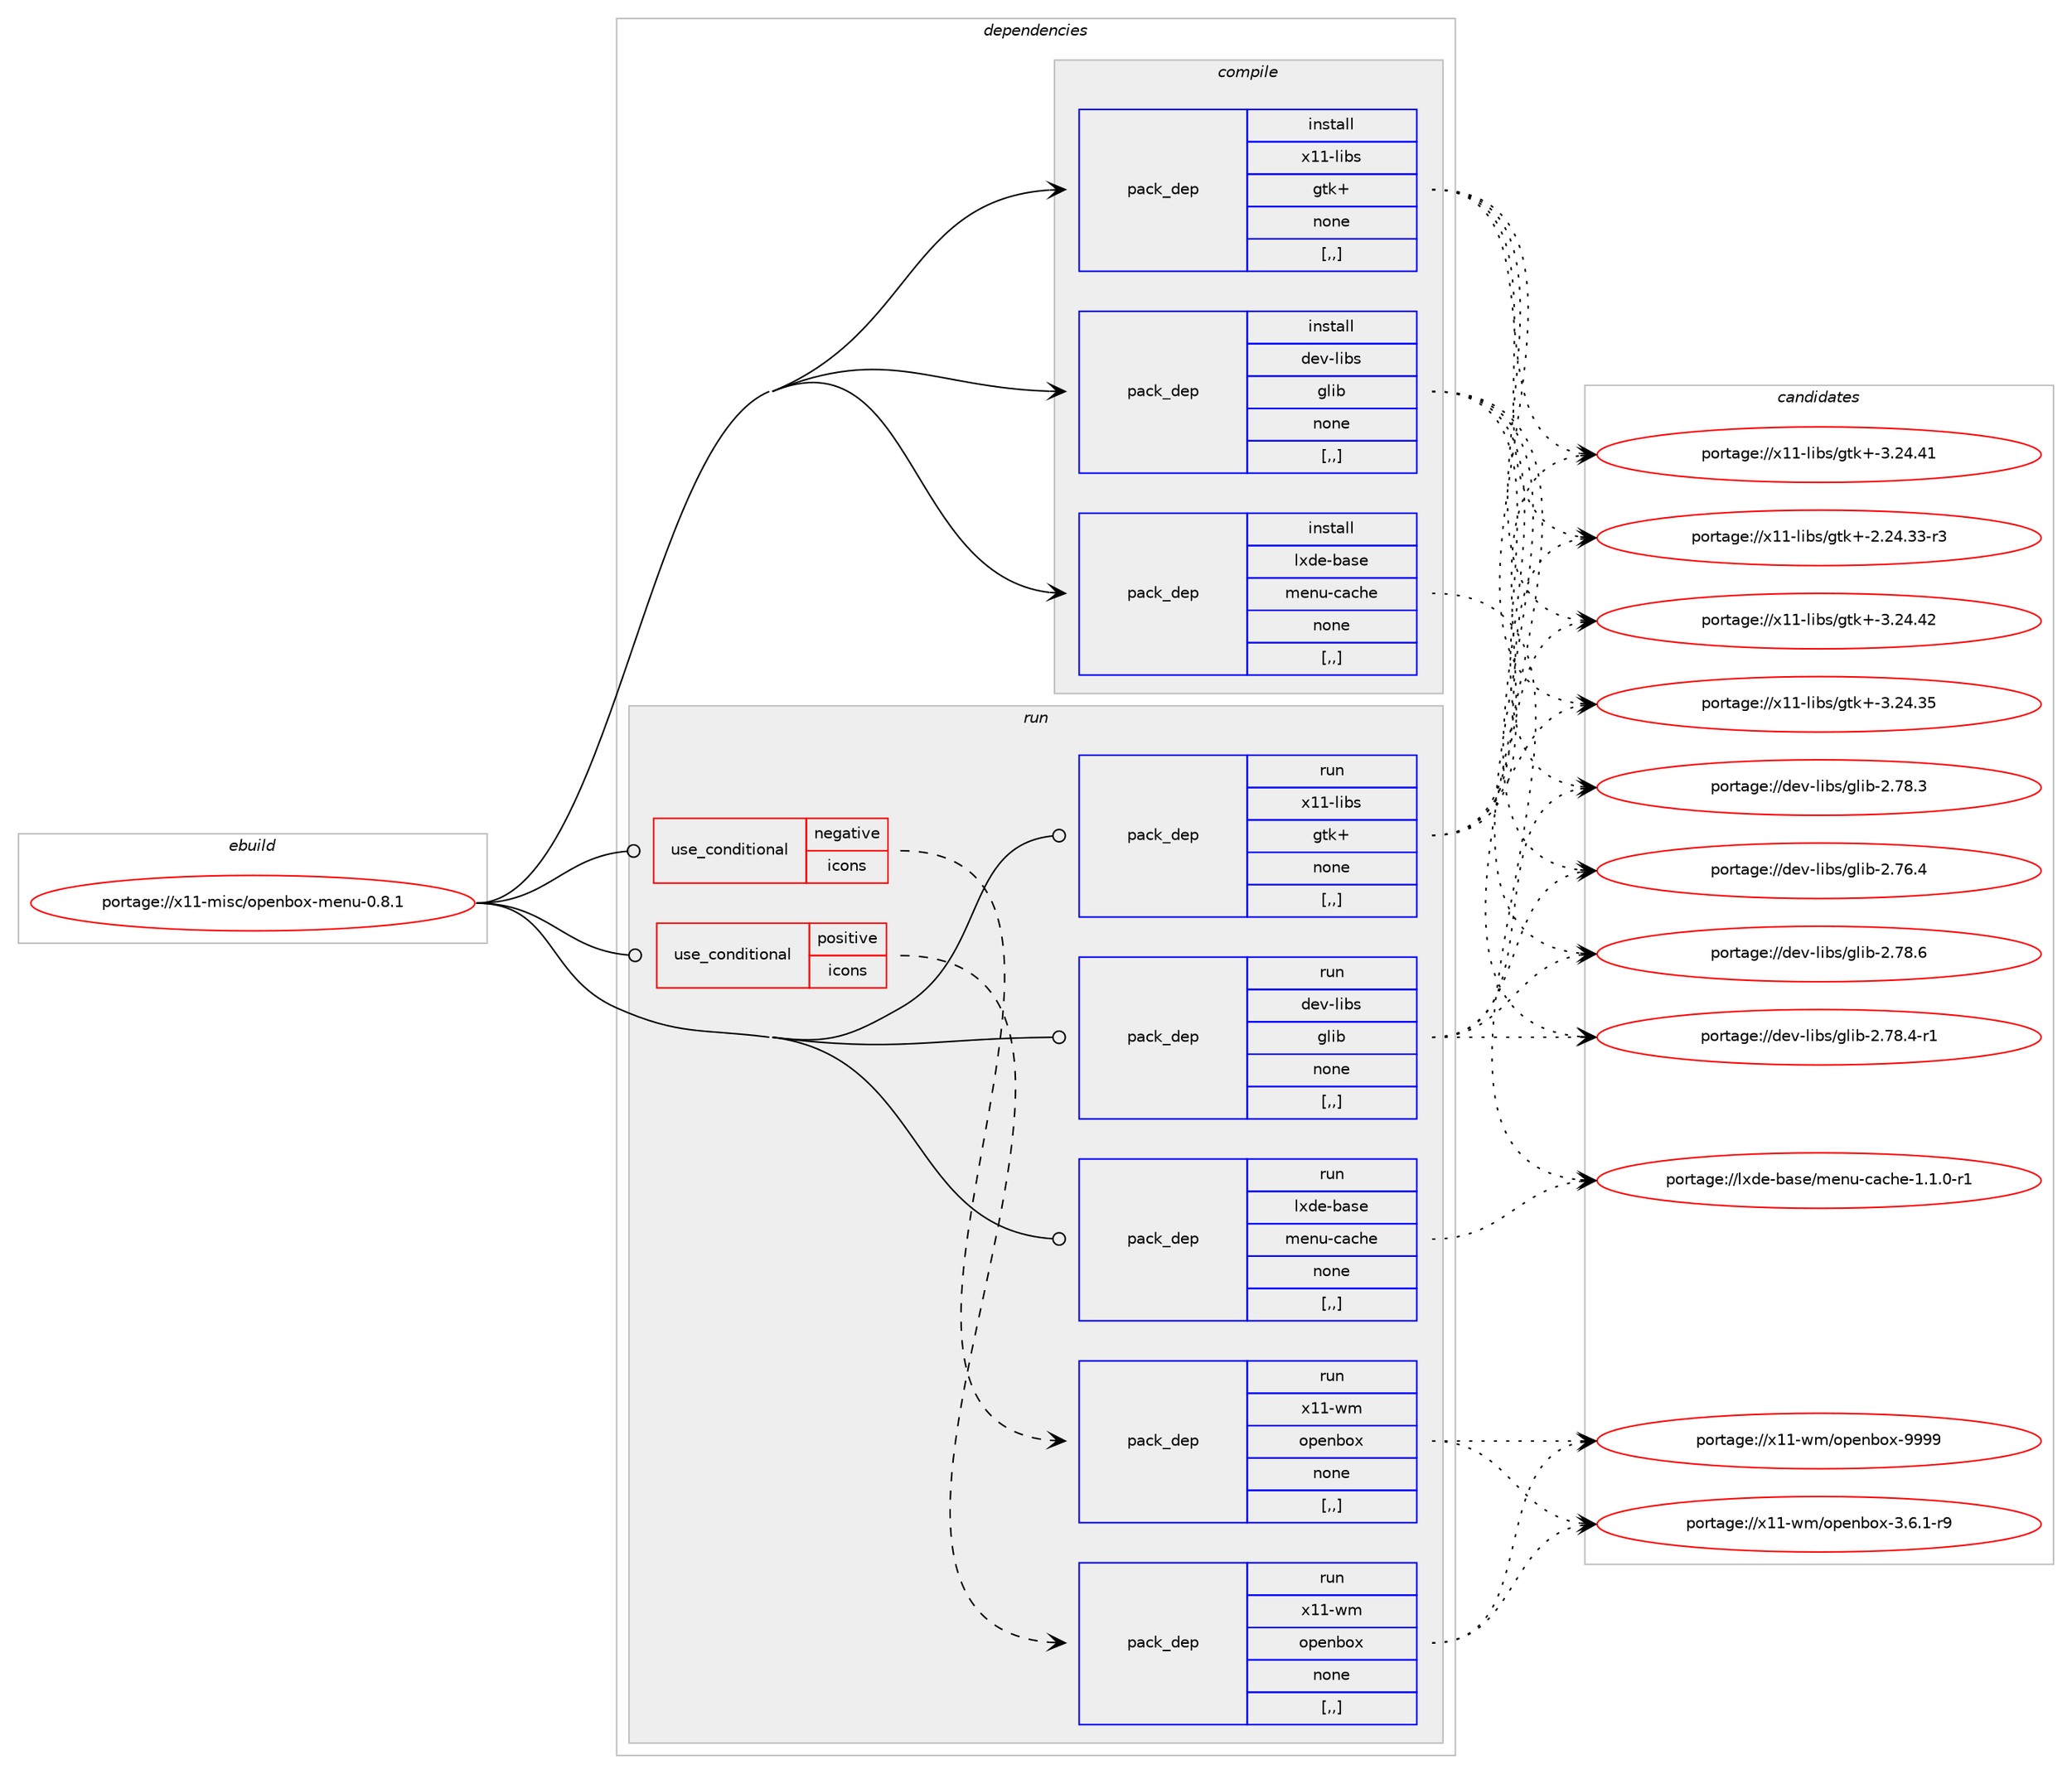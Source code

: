 digraph prolog {

# *************
# Graph options
# *************

newrank=true;
concentrate=true;
compound=true;
graph [rankdir=LR,fontname=Helvetica,fontsize=10,ranksep=1.5];#, ranksep=2.5, nodesep=0.2];
edge  [arrowhead=vee];
node  [fontname=Helvetica,fontsize=10];

# **********
# The ebuild
# **********

subgraph cluster_leftcol {
color=gray;
label=<<i>ebuild</i>>;
id [label="portage://x11-misc/openbox-menu-0.8.1", color=red, width=4, href="../x11-misc/openbox-menu-0.8.1.svg"];
}

# ****************
# The dependencies
# ****************

subgraph cluster_midcol {
color=gray;
label=<<i>dependencies</i>>;
subgraph cluster_compile {
fillcolor="#eeeeee";
style=filled;
label=<<i>compile</i>>;
subgraph pack335729 {
dependency461476 [label=<<TABLE BORDER="0" CELLBORDER="1" CELLSPACING="0" CELLPADDING="4" WIDTH="220"><TR><TD ROWSPAN="6" CELLPADDING="30">pack_dep</TD></TR><TR><TD WIDTH="110">install</TD></TR><TR><TD>dev-libs</TD></TR><TR><TD>glib</TD></TR><TR><TD>none</TD></TR><TR><TD>[,,]</TD></TR></TABLE>>, shape=none, color=blue];
}
id:e -> dependency461476:w [weight=20,style="solid",arrowhead="vee"];
subgraph pack335730 {
dependency461477 [label=<<TABLE BORDER="0" CELLBORDER="1" CELLSPACING="0" CELLPADDING="4" WIDTH="220"><TR><TD ROWSPAN="6" CELLPADDING="30">pack_dep</TD></TR><TR><TD WIDTH="110">install</TD></TR><TR><TD>lxde-base</TD></TR><TR><TD>menu-cache</TD></TR><TR><TD>none</TD></TR><TR><TD>[,,]</TD></TR></TABLE>>, shape=none, color=blue];
}
id:e -> dependency461477:w [weight=20,style="solid",arrowhead="vee"];
subgraph pack335731 {
dependency461478 [label=<<TABLE BORDER="0" CELLBORDER="1" CELLSPACING="0" CELLPADDING="4" WIDTH="220"><TR><TD ROWSPAN="6" CELLPADDING="30">pack_dep</TD></TR><TR><TD WIDTH="110">install</TD></TR><TR><TD>x11-libs</TD></TR><TR><TD>gtk+</TD></TR><TR><TD>none</TD></TR><TR><TD>[,,]</TD></TR></TABLE>>, shape=none, color=blue];
}
id:e -> dependency461478:w [weight=20,style="solid",arrowhead="vee"];
}
subgraph cluster_compileandrun {
fillcolor="#eeeeee";
style=filled;
label=<<i>compile and run</i>>;
}
subgraph cluster_run {
fillcolor="#eeeeee";
style=filled;
label=<<i>run</i>>;
subgraph cond122354 {
dependency461479 [label=<<TABLE BORDER="0" CELLBORDER="1" CELLSPACING="0" CELLPADDING="4"><TR><TD ROWSPAN="3" CELLPADDING="10">use_conditional</TD></TR><TR><TD>negative</TD></TR><TR><TD>icons</TD></TR></TABLE>>, shape=none, color=red];
subgraph pack335732 {
dependency461480 [label=<<TABLE BORDER="0" CELLBORDER="1" CELLSPACING="0" CELLPADDING="4" WIDTH="220"><TR><TD ROWSPAN="6" CELLPADDING="30">pack_dep</TD></TR><TR><TD WIDTH="110">run</TD></TR><TR><TD>x11-wm</TD></TR><TR><TD>openbox</TD></TR><TR><TD>none</TD></TR><TR><TD>[,,]</TD></TR></TABLE>>, shape=none, color=blue];
}
dependency461479:e -> dependency461480:w [weight=20,style="dashed",arrowhead="vee"];
}
id:e -> dependency461479:w [weight=20,style="solid",arrowhead="odot"];
subgraph cond122355 {
dependency461481 [label=<<TABLE BORDER="0" CELLBORDER="1" CELLSPACING="0" CELLPADDING="4"><TR><TD ROWSPAN="3" CELLPADDING="10">use_conditional</TD></TR><TR><TD>positive</TD></TR><TR><TD>icons</TD></TR></TABLE>>, shape=none, color=red];
subgraph pack335733 {
dependency461482 [label=<<TABLE BORDER="0" CELLBORDER="1" CELLSPACING="0" CELLPADDING="4" WIDTH="220"><TR><TD ROWSPAN="6" CELLPADDING="30">pack_dep</TD></TR><TR><TD WIDTH="110">run</TD></TR><TR><TD>x11-wm</TD></TR><TR><TD>openbox</TD></TR><TR><TD>none</TD></TR><TR><TD>[,,]</TD></TR></TABLE>>, shape=none, color=blue];
}
dependency461481:e -> dependency461482:w [weight=20,style="dashed",arrowhead="vee"];
}
id:e -> dependency461481:w [weight=20,style="solid",arrowhead="odot"];
subgraph pack335734 {
dependency461483 [label=<<TABLE BORDER="0" CELLBORDER="1" CELLSPACING="0" CELLPADDING="4" WIDTH="220"><TR><TD ROWSPAN="6" CELLPADDING="30">pack_dep</TD></TR><TR><TD WIDTH="110">run</TD></TR><TR><TD>dev-libs</TD></TR><TR><TD>glib</TD></TR><TR><TD>none</TD></TR><TR><TD>[,,]</TD></TR></TABLE>>, shape=none, color=blue];
}
id:e -> dependency461483:w [weight=20,style="solid",arrowhead="odot"];
subgraph pack335735 {
dependency461484 [label=<<TABLE BORDER="0" CELLBORDER="1" CELLSPACING="0" CELLPADDING="4" WIDTH="220"><TR><TD ROWSPAN="6" CELLPADDING="30">pack_dep</TD></TR><TR><TD WIDTH="110">run</TD></TR><TR><TD>lxde-base</TD></TR><TR><TD>menu-cache</TD></TR><TR><TD>none</TD></TR><TR><TD>[,,]</TD></TR></TABLE>>, shape=none, color=blue];
}
id:e -> dependency461484:w [weight=20,style="solid",arrowhead="odot"];
subgraph pack335736 {
dependency461485 [label=<<TABLE BORDER="0" CELLBORDER="1" CELLSPACING="0" CELLPADDING="4" WIDTH="220"><TR><TD ROWSPAN="6" CELLPADDING="30">pack_dep</TD></TR><TR><TD WIDTH="110">run</TD></TR><TR><TD>x11-libs</TD></TR><TR><TD>gtk+</TD></TR><TR><TD>none</TD></TR><TR><TD>[,,]</TD></TR></TABLE>>, shape=none, color=blue];
}
id:e -> dependency461485:w [weight=20,style="solid",arrowhead="odot"];
}
}

# **************
# The candidates
# **************

subgraph cluster_choices {
rank=same;
color=gray;
label=<<i>candidates</i>>;

subgraph choice335729 {
color=black;
nodesep=1;
choice1001011184510810598115471031081059845504655564654 [label="portage://dev-libs/glib-2.78.6", color=red, width=4,href="../dev-libs/glib-2.78.6.svg"];
choice10010111845108105981154710310810598455046555646524511449 [label="portage://dev-libs/glib-2.78.4-r1", color=red, width=4,href="../dev-libs/glib-2.78.4-r1.svg"];
choice1001011184510810598115471031081059845504655564651 [label="portage://dev-libs/glib-2.78.3", color=red, width=4,href="../dev-libs/glib-2.78.3.svg"];
choice1001011184510810598115471031081059845504655544652 [label="portage://dev-libs/glib-2.76.4", color=red, width=4,href="../dev-libs/glib-2.76.4.svg"];
dependency461476:e -> choice1001011184510810598115471031081059845504655564654:w [style=dotted,weight="100"];
dependency461476:e -> choice10010111845108105981154710310810598455046555646524511449:w [style=dotted,weight="100"];
dependency461476:e -> choice1001011184510810598115471031081059845504655564651:w [style=dotted,weight="100"];
dependency461476:e -> choice1001011184510810598115471031081059845504655544652:w [style=dotted,weight="100"];
}
subgraph choice335730 {
color=black;
nodesep=1;
choice10812010010145989711510147109101110117459997991041014549464946484511449 [label="portage://lxde-base/menu-cache-1.1.0-r1", color=red, width=4,href="../lxde-base/menu-cache-1.1.0-r1.svg"];
dependency461477:e -> choice10812010010145989711510147109101110117459997991041014549464946484511449:w [style=dotted,weight="100"];
}
subgraph choice335731 {
color=black;
nodesep=1;
choice1204949451081059811547103116107434551465052465250 [label="portage://x11-libs/gtk+-3.24.42", color=red, width=4,href="../x11-libs/gtk+-3.24.42.svg"];
choice1204949451081059811547103116107434551465052465249 [label="portage://x11-libs/gtk+-3.24.41", color=red, width=4,href="../x11-libs/gtk+-3.24.41.svg"];
choice1204949451081059811547103116107434551465052465153 [label="portage://x11-libs/gtk+-3.24.35", color=red, width=4,href="../x11-libs/gtk+-3.24.35.svg"];
choice12049494510810598115471031161074345504650524651514511451 [label="portage://x11-libs/gtk+-2.24.33-r3", color=red, width=4,href="../x11-libs/gtk+-2.24.33-r3.svg"];
dependency461478:e -> choice1204949451081059811547103116107434551465052465250:w [style=dotted,weight="100"];
dependency461478:e -> choice1204949451081059811547103116107434551465052465249:w [style=dotted,weight="100"];
dependency461478:e -> choice1204949451081059811547103116107434551465052465153:w [style=dotted,weight="100"];
dependency461478:e -> choice12049494510810598115471031161074345504650524651514511451:w [style=dotted,weight="100"];
}
subgraph choice335732 {
color=black;
nodesep=1;
choice12049494511910947111112101110981111204557575757 [label="portage://x11-wm/openbox-9999", color=red, width=4,href="../x11-wm/openbox-9999.svg"];
choice12049494511910947111112101110981111204551465446494511457 [label="portage://x11-wm/openbox-3.6.1-r9", color=red, width=4,href="../x11-wm/openbox-3.6.1-r9.svg"];
dependency461480:e -> choice12049494511910947111112101110981111204557575757:w [style=dotted,weight="100"];
dependency461480:e -> choice12049494511910947111112101110981111204551465446494511457:w [style=dotted,weight="100"];
}
subgraph choice335733 {
color=black;
nodesep=1;
choice12049494511910947111112101110981111204557575757 [label="portage://x11-wm/openbox-9999", color=red, width=4,href="../x11-wm/openbox-9999.svg"];
choice12049494511910947111112101110981111204551465446494511457 [label="portage://x11-wm/openbox-3.6.1-r9", color=red, width=4,href="../x11-wm/openbox-3.6.1-r9.svg"];
dependency461482:e -> choice12049494511910947111112101110981111204557575757:w [style=dotted,weight="100"];
dependency461482:e -> choice12049494511910947111112101110981111204551465446494511457:w [style=dotted,weight="100"];
}
subgraph choice335734 {
color=black;
nodesep=1;
choice1001011184510810598115471031081059845504655564654 [label="portage://dev-libs/glib-2.78.6", color=red, width=4,href="../dev-libs/glib-2.78.6.svg"];
choice10010111845108105981154710310810598455046555646524511449 [label="portage://dev-libs/glib-2.78.4-r1", color=red, width=4,href="../dev-libs/glib-2.78.4-r1.svg"];
choice1001011184510810598115471031081059845504655564651 [label="portage://dev-libs/glib-2.78.3", color=red, width=4,href="../dev-libs/glib-2.78.3.svg"];
choice1001011184510810598115471031081059845504655544652 [label="portage://dev-libs/glib-2.76.4", color=red, width=4,href="../dev-libs/glib-2.76.4.svg"];
dependency461483:e -> choice1001011184510810598115471031081059845504655564654:w [style=dotted,weight="100"];
dependency461483:e -> choice10010111845108105981154710310810598455046555646524511449:w [style=dotted,weight="100"];
dependency461483:e -> choice1001011184510810598115471031081059845504655564651:w [style=dotted,weight="100"];
dependency461483:e -> choice1001011184510810598115471031081059845504655544652:w [style=dotted,weight="100"];
}
subgraph choice335735 {
color=black;
nodesep=1;
choice10812010010145989711510147109101110117459997991041014549464946484511449 [label="portage://lxde-base/menu-cache-1.1.0-r1", color=red, width=4,href="../lxde-base/menu-cache-1.1.0-r1.svg"];
dependency461484:e -> choice10812010010145989711510147109101110117459997991041014549464946484511449:w [style=dotted,weight="100"];
}
subgraph choice335736 {
color=black;
nodesep=1;
choice1204949451081059811547103116107434551465052465250 [label="portage://x11-libs/gtk+-3.24.42", color=red, width=4,href="../x11-libs/gtk+-3.24.42.svg"];
choice1204949451081059811547103116107434551465052465249 [label="portage://x11-libs/gtk+-3.24.41", color=red, width=4,href="../x11-libs/gtk+-3.24.41.svg"];
choice1204949451081059811547103116107434551465052465153 [label="portage://x11-libs/gtk+-3.24.35", color=red, width=4,href="../x11-libs/gtk+-3.24.35.svg"];
choice12049494510810598115471031161074345504650524651514511451 [label="portage://x11-libs/gtk+-2.24.33-r3", color=red, width=4,href="../x11-libs/gtk+-2.24.33-r3.svg"];
dependency461485:e -> choice1204949451081059811547103116107434551465052465250:w [style=dotted,weight="100"];
dependency461485:e -> choice1204949451081059811547103116107434551465052465249:w [style=dotted,weight="100"];
dependency461485:e -> choice1204949451081059811547103116107434551465052465153:w [style=dotted,weight="100"];
dependency461485:e -> choice12049494510810598115471031161074345504650524651514511451:w [style=dotted,weight="100"];
}
}

}
